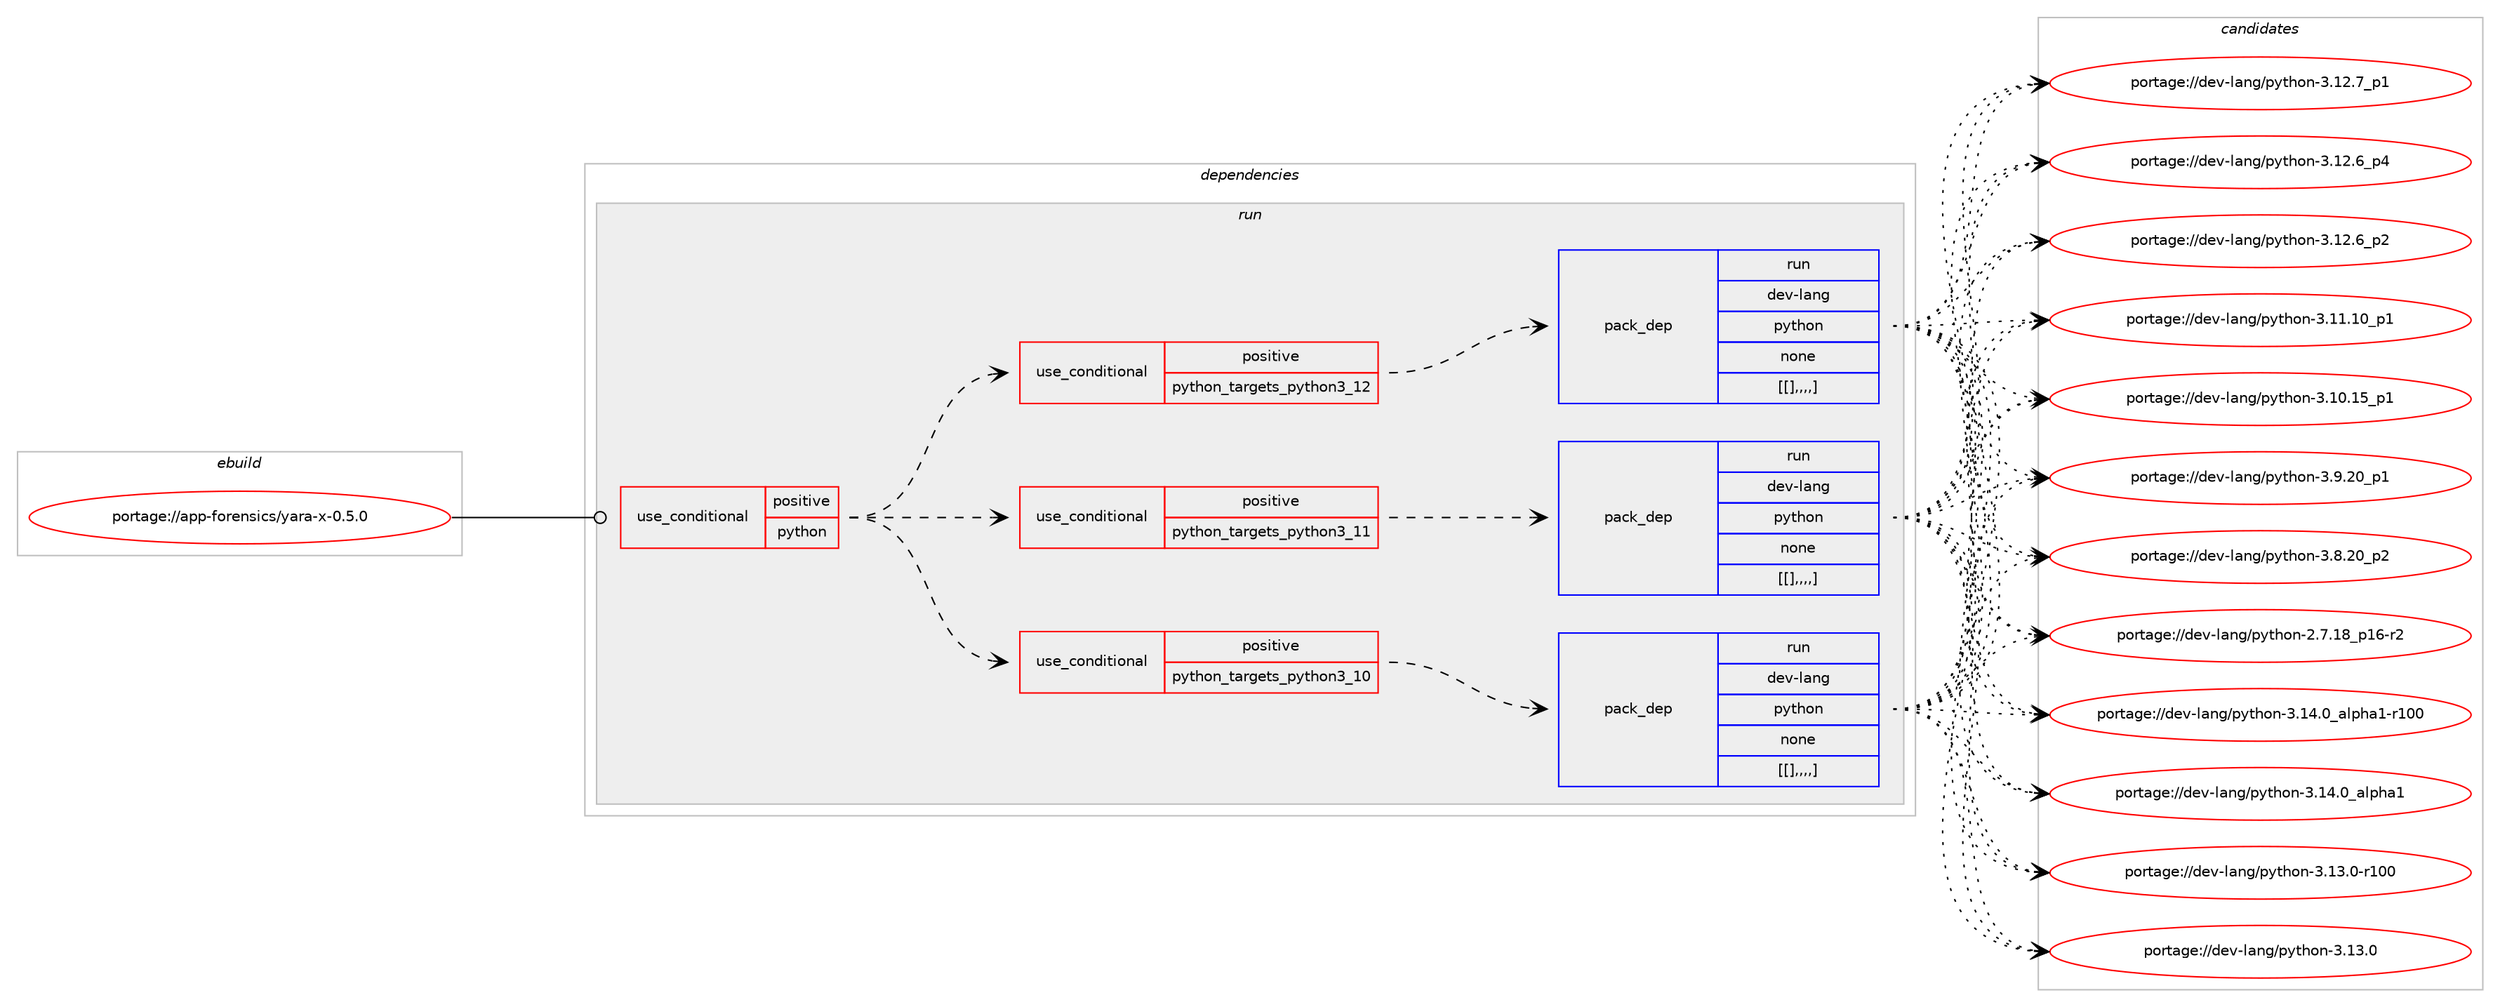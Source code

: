 digraph prolog {

# *************
# Graph options
# *************

newrank=true;
concentrate=true;
compound=true;
graph [rankdir=LR,fontname=Helvetica,fontsize=10,ranksep=1.5];#, ranksep=2.5, nodesep=0.2];
edge  [arrowhead=vee];
node  [fontname=Helvetica,fontsize=10];

# **********
# The ebuild
# **********

subgraph cluster_leftcol {
color=gray;
label=<<i>ebuild</i>>;
id [label="portage://app-forensics/yara-x-0.5.0", color=red, width=4, href="../app-forensics/yara-x-0.5.0.svg"];
}

# ****************
# The dependencies
# ****************

subgraph cluster_midcol {
color=gray;
label=<<i>dependencies</i>>;
subgraph cluster_compile {
fillcolor="#eeeeee";
style=filled;
label=<<i>compile</i>>;
}
subgraph cluster_compileandrun {
fillcolor="#eeeeee";
style=filled;
label=<<i>compile and run</i>>;
}
subgraph cluster_run {
fillcolor="#eeeeee";
style=filled;
label=<<i>run</i>>;
subgraph cond11200 {
dependency37343 [label=<<TABLE BORDER="0" CELLBORDER="1" CELLSPACING="0" CELLPADDING="4"><TR><TD ROWSPAN="3" CELLPADDING="10">use_conditional</TD></TR><TR><TD>positive</TD></TR><TR><TD>python</TD></TR></TABLE>>, shape=none, color=red];
subgraph cond11268 {
dependency37545 [label=<<TABLE BORDER="0" CELLBORDER="1" CELLSPACING="0" CELLPADDING="4"><TR><TD ROWSPAN="3" CELLPADDING="10">use_conditional</TD></TR><TR><TD>positive</TD></TR><TR><TD>python_targets_python3_10</TD></TR></TABLE>>, shape=none, color=red];
subgraph pack25914 {
dependency37559 [label=<<TABLE BORDER="0" CELLBORDER="1" CELLSPACING="0" CELLPADDING="4" WIDTH="220"><TR><TD ROWSPAN="6" CELLPADDING="30">pack_dep</TD></TR><TR><TD WIDTH="110">run</TD></TR><TR><TD>dev-lang</TD></TR><TR><TD>python</TD></TR><TR><TD>none</TD></TR><TR><TD>[[],,,,]</TD></TR></TABLE>>, shape=none, color=blue];
}
dependency37545:e -> dependency37559:w [weight=20,style="dashed",arrowhead="vee"];
}
dependency37343:e -> dependency37545:w [weight=20,style="dashed",arrowhead="vee"];
subgraph cond11310 {
dependency37606 [label=<<TABLE BORDER="0" CELLBORDER="1" CELLSPACING="0" CELLPADDING="4"><TR><TD ROWSPAN="3" CELLPADDING="10">use_conditional</TD></TR><TR><TD>positive</TD></TR><TR><TD>python_targets_python3_11</TD></TR></TABLE>>, shape=none, color=red];
subgraph pack25951 {
dependency37707 [label=<<TABLE BORDER="0" CELLBORDER="1" CELLSPACING="0" CELLPADDING="4" WIDTH="220"><TR><TD ROWSPAN="6" CELLPADDING="30">pack_dep</TD></TR><TR><TD WIDTH="110">run</TD></TR><TR><TD>dev-lang</TD></TR><TR><TD>python</TD></TR><TR><TD>none</TD></TR><TR><TD>[[],,,,]</TD></TR></TABLE>>, shape=none, color=blue];
}
dependency37606:e -> dependency37707:w [weight=20,style="dashed",arrowhead="vee"];
}
dependency37343:e -> dependency37606:w [weight=20,style="dashed",arrowhead="vee"];
subgraph cond11368 {
dependency37755 [label=<<TABLE BORDER="0" CELLBORDER="1" CELLSPACING="0" CELLPADDING="4"><TR><TD ROWSPAN="3" CELLPADDING="10">use_conditional</TD></TR><TR><TD>positive</TD></TR><TR><TD>python_targets_python3_12</TD></TR></TABLE>>, shape=none, color=red];
subgraph pack26059 {
dependency37857 [label=<<TABLE BORDER="0" CELLBORDER="1" CELLSPACING="0" CELLPADDING="4" WIDTH="220"><TR><TD ROWSPAN="6" CELLPADDING="30">pack_dep</TD></TR><TR><TD WIDTH="110">run</TD></TR><TR><TD>dev-lang</TD></TR><TR><TD>python</TD></TR><TR><TD>none</TD></TR><TR><TD>[[],,,,]</TD></TR></TABLE>>, shape=none, color=blue];
}
dependency37755:e -> dependency37857:w [weight=20,style="dashed",arrowhead="vee"];
}
dependency37343:e -> dependency37755:w [weight=20,style="dashed",arrowhead="vee"];
}
id:e -> dependency37343:w [weight=20,style="solid",arrowhead="odot"];
}
}

# **************
# The candidates
# **************

subgraph cluster_choices {
rank=same;
color=gray;
label=<<i>candidates</i>>;

subgraph choice22097 {
color=black;
nodesep=1;
choice100101118451089711010347112121116104111110455146495246489597108112104974945114494848 [label="portage://dev-lang/python-3.14.0_alpha1-r100", color=red, width=4,href="../dev-lang/python-3.14.0_alpha1-r100.svg"];
choice1001011184510897110103471121211161041111104551464952464895971081121049749 [label="portage://dev-lang/python-3.14.0_alpha1", color=red, width=4,href="../dev-lang/python-3.14.0_alpha1.svg"];
choice1001011184510897110103471121211161041111104551464951464845114494848 [label="portage://dev-lang/python-3.13.0-r100", color=red, width=4,href="../dev-lang/python-3.13.0-r100.svg"];
choice10010111845108971101034711212111610411111045514649514648 [label="portage://dev-lang/python-3.13.0", color=red, width=4,href="../dev-lang/python-3.13.0.svg"];
choice100101118451089711010347112121116104111110455146495046559511249 [label="portage://dev-lang/python-3.12.7_p1", color=red, width=4,href="../dev-lang/python-3.12.7_p1.svg"];
choice100101118451089711010347112121116104111110455146495046549511252 [label="portage://dev-lang/python-3.12.6_p4", color=red, width=4,href="../dev-lang/python-3.12.6_p4.svg"];
choice100101118451089711010347112121116104111110455146495046549511250 [label="portage://dev-lang/python-3.12.6_p2", color=red, width=4,href="../dev-lang/python-3.12.6_p2.svg"];
choice10010111845108971101034711212111610411111045514649494649489511249 [label="portage://dev-lang/python-3.11.10_p1", color=red, width=4,href="../dev-lang/python-3.11.10_p1.svg"];
choice10010111845108971101034711212111610411111045514649484649539511249 [label="portage://dev-lang/python-3.10.15_p1", color=red, width=4,href="../dev-lang/python-3.10.15_p1.svg"];
choice100101118451089711010347112121116104111110455146574650489511249 [label="portage://dev-lang/python-3.9.20_p1", color=red, width=4,href="../dev-lang/python-3.9.20_p1.svg"];
choice100101118451089711010347112121116104111110455146564650489511250 [label="portage://dev-lang/python-3.8.20_p2", color=red, width=4,href="../dev-lang/python-3.8.20_p2.svg"];
choice100101118451089711010347112121116104111110455046554649569511249544511450 [label="portage://dev-lang/python-2.7.18_p16-r2", color=red, width=4,href="../dev-lang/python-2.7.18_p16-r2.svg"];
dependency37559:e -> choice100101118451089711010347112121116104111110455146495246489597108112104974945114494848:w [style=dotted,weight="100"];
dependency37559:e -> choice1001011184510897110103471121211161041111104551464952464895971081121049749:w [style=dotted,weight="100"];
dependency37559:e -> choice1001011184510897110103471121211161041111104551464951464845114494848:w [style=dotted,weight="100"];
dependency37559:e -> choice10010111845108971101034711212111610411111045514649514648:w [style=dotted,weight="100"];
dependency37559:e -> choice100101118451089711010347112121116104111110455146495046559511249:w [style=dotted,weight="100"];
dependency37559:e -> choice100101118451089711010347112121116104111110455146495046549511252:w [style=dotted,weight="100"];
dependency37559:e -> choice100101118451089711010347112121116104111110455146495046549511250:w [style=dotted,weight="100"];
dependency37559:e -> choice10010111845108971101034711212111610411111045514649494649489511249:w [style=dotted,weight="100"];
dependency37559:e -> choice10010111845108971101034711212111610411111045514649484649539511249:w [style=dotted,weight="100"];
dependency37559:e -> choice100101118451089711010347112121116104111110455146574650489511249:w [style=dotted,weight="100"];
dependency37559:e -> choice100101118451089711010347112121116104111110455146564650489511250:w [style=dotted,weight="100"];
dependency37559:e -> choice100101118451089711010347112121116104111110455046554649569511249544511450:w [style=dotted,weight="100"];
}
subgraph choice22102 {
color=black;
nodesep=1;
choice100101118451089711010347112121116104111110455146495246489597108112104974945114494848 [label="portage://dev-lang/python-3.14.0_alpha1-r100", color=red, width=4,href="../dev-lang/python-3.14.0_alpha1-r100.svg"];
choice1001011184510897110103471121211161041111104551464952464895971081121049749 [label="portage://dev-lang/python-3.14.0_alpha1", color=red, width=4,href="../dev-lang/python-3.14.0_alpha1.svg"];
choice1001011184510897110103471121211161041111104551464951464845114494848 [label="portage://dev-lang/python-3.13.0-r100", color=red, width=4,href="../dev-lang/python-3.13.0-r100.svg"];
choice10010111845108971101034711212111610411111045514649514648 [label="portage://dev-lang/python-3.13.0", color=red, width=4,href="../dev-lang/python-3.13.0.svg"];
choice100101118451089711010347112121116104111110455146495046559511249 [label="portage://dev-lang/python-3.12.7_p1", color=red, width=4,href="../dev-lang/python-3.12.7_p1.svg"];
choice100101118451089711010347112121116104111110455146495046549511252 [label="portage://dev-lang/python-3.12.6_p4", color=red, width=4,href="../dev-lang/python-3.12.6_p4.svg"];
choice100101118451089711010347112121116104111110455146495046549511250 [label="portage://dev-lang/python-3.12.6_p2", color=red, width=4,href="../dev-lang/python-3.12.6_p2.svg"];
choice10010111845108971101034711212111610411111045514649494649489511249 [label="portage://dev-lang/python-3.11.10_p1", color=red, width=4,href="../dev-lang/python-3.11.10_p1.svg"];
choice10010111845108971101034711212111610411111045514649484649539511249 [label="portage://dev-lang/python-3.10.15_p1", color=red, width=4,href="../dev-lang/python-3.10.15_p1.svg"];
choice100101118451089711010347112121116104111110455146574650489511249 [label="portage://dev-lang/python-3.9.20_p1", color=red, width=4,href="../dev-lang/python-3.9.20_p1.svg"];
choice100101118451089711010347112121116104111110455146564650489511250 [label="portage://dev-lang/python-3.8.20_p2", color=red, width=4,href="../dev-lang/python-3.8.20_p2.svg"];
choice100101118451089711010347112121116104111110455046554649569511249544511450 [label="portage://dev-lang/python-2.7.18_p16-r2", color=red, width=4,href="../dev-lang/python-2.7.18_p16-r2.svg"];
dependency37707:e -> choice100101118451089711010347112121116104111110455146495246489597108112104974945114494848:w [style=dotted,weight="100"];
dependency37707:e -> choice1001011184510897110103471121211161041111104551464952464895971081121049749:w [style=dotted,weight="100"];
dependency37707:e -> choice1001011184510897110103471121211161041111104551464951464845114494848:w [style=dotted,weight="100"];
dependency37707:e -> choice10010111845108971101034711212111610411111045514649514648:w [style=dotted,weight="100"];
dependency37707:e -> choice100101118451089711010347112121116104111110455146495046559511249:w [style=dotted,weight="100"];
dependency37707:e -> choice100101118451089711010347112121116104111110455146495046549511252:w [style=dotted,weight="100"];
dependency37707:e -> choice100101118451089711010347112121116104111110455146495046549511250:w [style=dotted,weight="100"];
dependency37707:e -> choice10010111845108971101034711212111610411111045514649494649489511249:w [style=dotted,weight="100"];
dependency37707:e -> choice10010111845108971101034711212111610411111045514649484649539511249:w [style=dotted,weight="100"];
dependency37707:e -> choice100101118451089711010347112121116104111110455146574650489511249:w [style=dotted,weight="100"];
dependency37707:e -> choice100101118451089711010347112121116104111110455146564650489511250:w [style=dotted,weight="100"];
dependency37707:e -> choice100101118451089711010347112121116104111110455046554649569511249544511450:w [style=dotted,weight="100"];
}
subgraph choice22110 {
color=black;
nodesep=1;
choice100101118451089711010347112121116104111110455146495246489597108112104974945114494848 [label="portage://dev-lang/python-3.14.0_alpha1-r100", color=red, width=4,href="../dev-lang/python-3.14.0_alpha1-r100.svg"];
choice1001011184510897110103471121211161041111104551464952464895971081121049749 [label="portage://dev-lang/python-3.14.0_alpha1", color=red, width=4,href="../dev-lang/python-3.14.0_alpha1.svg"];
choice1001011184510897110103471121211161041111104551464951464845114494848 [label="portage://dev-lang/python-3.13.0-r100", color=red, width=4,href="../dev-lang/python-3.13.0-r100.svg"];
choice10010111845108971101034711212111610411111045514649514648 [label="portage://dev-lang/python-3.13.0", color=red, width=4,href="../dev-lang/python-3.13.0.svg"];
choice100101118451089711010347112121116104111110455146495046559511249 [label="portage://dev-lang/python-3.12.7_p1", color=red, width=4,href="../dev-lang/python-3.12.7_p1.svg"];
choice100101118451089711010347112121116104111110455146495046549511252 [label="portage://dev-lang/python-3.12.6_p4", color=red, width=4,href="../dev-lang/python-3.12.6_p4.svg"];
choice100101118451089711010347112121116104111110455146495046549511250 [label="portage://dev-lang/python-3.12.6_p2", color=red, width=4,href="../dev-lang/python-3.12.6_p2.svg"];
choice10010111845108971101034711212111610411111045514649494649489511249 [label="portage://dev-lang/python-3.11.10_p1", color=red, width=4,href="../dev-lang/python-3.11.10_p1.svg"];
choice10010111845108971101034711212111610411111045514649484649539511249 [label="portage://dev-lang/python-3.10.15_p1", color=red, width=4,href="../dev-lang/python-3.10.15_p1.svg"];
choice100101118451089711010347112121116104111110455146574650489511249 [label="portage://dev-lang/python-3.9.20_p1", color=red, width=4,href="../dev-lang/python-3.9.20_p1.svg"];
choice100101118451089711010347112121116104111110455146564650489511250 [label="portage://dev-lang/python-3.8.20_p2", color=red, width=4,href="../dev-lang/python-3.8.20_p2.svg"];
choice100101118451089711010347112121116104111110455046554649569511249544511450 [label="portage://dev-lang/python-2.7.18_p16-r2", color=red, width=4,href="../dev-lang/python-2.7.18_p16-r2.svg"];
dependency37857:e -> choice100101118451089711010347112121116104111110455146495246489597108112104974945114494848:w [style=dotted,weight="100"];
dependency37857:e -> choice1001011184510897110103471121211161041111104551464952464895971081121049749:w [style=dotted,weight="100"];
dependency37857:e -> choice1001011184510897110103471121211161041111104551464951464845114494848:w [style=dotted,weight="100"];
dependency37857:e -> choice10010111845108971101034711212111610411111045514649514648:w [style=dotted,weight="100"];
dependency37857:e -> choice100101118451089711010347112121116104111110455146495046559511249:w [style=dotted,weight="100"];
dependency37857:e -> choice100101118451089711010347112121116104111110455146495046549511252:w [style=dotted,weight="100"];
dependency37857:e -> choice100101118451089711010347112121116104111110455146495046549511250:w [style=dotted,weight="100"];
dependency37857:e -> choice10010111845108971101034711212111610411111045514649494649489511249:w [style=dotted,weight="100"];
dependency37857:e -> choice10010111845108971101034711212111610411111045514649484649539511249:w [style=dotted,weight="100"];
dependency37857:e -> choice100101118451089711010347112121116104111110455146574650489511249:w [style=dotted,weight="100"];
dependency37857:e -> choice100101118451089711010347112121116104111110455146564650489511250:w [style=dotted,weight="100"];
dependency37857:e -> choice100101118451089711010347112121116104111110455046554649569511249544511450:w [style=dotted,weight="100"];
}
}

}
